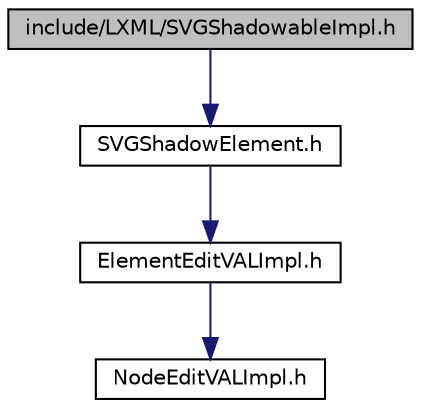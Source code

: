 digraph G
{
  edge [fontname="Helvetica",fontsize="10",labelfontname="Helvetica",labelfontsize="10"];
  node [fontname="Helvetica",fontsize="10",shape=record];
  Node1 [label="include/LXML/SVGShadowableImpl.h",height=0.2,width=0.4,color="black", fillcolor="grey75", style="filled" fontcolor="black"];
  Node1 -> Node2 [color="midnightblue",fontsize="10",style="solid",fontname="Helvetica"];
  Node2 [label="SVGShadowElement.h",height=0.2,width=0.4,color="black", fillcolor="white", style="filled",URL="$_s_v_g_shadow_element_8h.html"];
  Node2 -> Node3 [color="midnightblue",fontsize="10",style="solid",fontname="Helvetica"];
  Node3 [label="ElementEditVALImpl.h",height=0.2,width=0.4,color="black", fillcolor="white", style="filled",URL="$_element_edit_v_a_l_impl_8h.html"];
  Node3 -> Node4 [color="midnightblue",fontsize="10",style="solid",fontname="Helvetica"];
  Node4 [label="NodeEditVALImpl.h",height=0.2,width=0.4,color="black", fillcolor="white", style="filled",URL="$_node_edit_v_a_l_impl_8h.html"];
}
